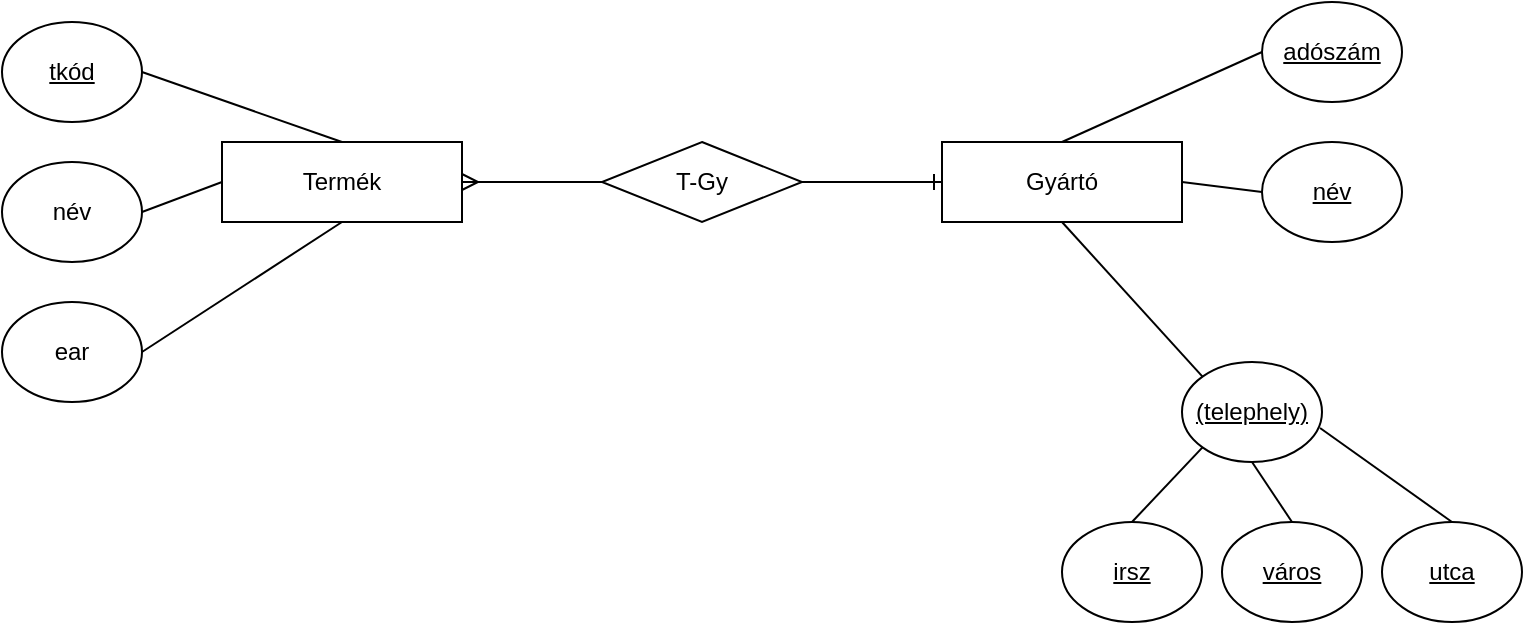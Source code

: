 <mxfile version="20.4.0" type="github">
  <diagram id="R2lEEEUBdFMjLlhIrx00" name="Page-1">
    <mxGraphModel dx="1422" dy="794" grid="1" gridSize="10" guides="1" tooltips="1" connect="1" arrows="1" fold="1" page="1" pageScale="1" pageWidth="850" pageHeight="1100" math="0" shadow="0" extFonts="Permanent Marker^https://fonts.googleapis.com/css?family=Permanent+Marker">
      <root>
        <mxCell id="0" />
        <mxCell id="1" parent="0" />
        <mxCell id="U9ikiV5P06atG0igZfnC-1" value="Termék" style="rounded=0;whiteSpace=wrap;html=1;" vertex="1" parent="1">
          <mxGeometry x="160" y="160" width="120" height="40" as="geometry" />
        </mxCell>
        <mxCell id="U9ikiV5P06atG0igZfnC-2" value="Gyártó" style="rounded=0;whiteSpace=wrap;html=1;" vertex="1" parent="1">
          <mxGeometry x="520" y="160" width="120" height="40" as="geometry" />
        </mxCell>
        <mxCell id="U9ikiV5P06atG0igZfnC-3" value="T-Gy" style="shape=rhombus;perimeter=rhombusPerimeter;whiteSpace=wrap;html=1;align=center;" vertex="1" parent="1">
          <mxGeometry x="350" y="160" width="100" height="40" as="geometry" />
        </mxCell>
        <mxCell id="U9ikiV5P06atG0igZfnC-4" value="" style="edgeStyle=entityRelationEdgeStyle;fontSize=12;html=1;endArrow=ERmany;rounded=0;entryX=1;entryY=0.5;entryDx=0;entryDy=0;exitX=0;exitY=0.5;exitDx=0;exitDy=0;" edge="1" parent="1" source="U9ikiV5P06atG0igZfnC-3" target="U9ikiV5P06atG0igZfnC-1">
          <mxGeometry width="100" height="100" relative="1" as="geometry">
            <mxPoint x="240" y="320" as="sourcePoint" />
            <mxPoint x="340" y="220" as="targetPoint" />
          </mxGeometry>
        </mxCell>
        <mxCell id="U9ikiV5P06atG0igZfnC-5" value="tkód" style="ellipse;whiteSpace=wrap;html=1;verticalAlign=middle;fontStyle=4" vertex="1" parent="1">
          <mxGeometry x="50" y="100" width="70" height="50" as="geometry" />
        </mxCell>
        <mxCell id="U9ikiV5P06atG0igZfnC-6" value="név" style="ellipse;whiteSpace=wrap;html=1;" vertex="1" parent="1">
          <mxGeometry x="50" y="170" width="70" height="50" as="geometry" />
        </mxCell>
        <mxCell id="U9ikiV5P06atG0igZfnC-7" value="ear" style="ellipse;whiteSpace=wrap;html=1;" vertex="1" parent="1">
          <mxGeometry x="50" y="240" width="70" height="50" as="geometry" />
        </mxCell>
        <mxCell id="U9ikiV5P06atG0igZfnC-8" value="" style="endArrow=none;html=1;rounded=0;exitX=1;exitY=0.5;exitDx=0;exitDy=0;entryX=0.5;entryY=0;entryDx=0;entryDy=0;" edge="1" parent="1" source="U9ikiV5P06atG0igZfnC-5" target="U9ikiV5P06atG0igZfnC-1">
          <mxGeometry relative="1" as="geometry">
            <mxPoint x="310" y="230" as="sourcePoint" />
            <mxPoint x="470" y="230" as="targetPoint" />
          </mxGeometry>
        </mxCell>
        <mxCell id="U9ikiV5P06atG0igZfnC-9" value="" style="endArrow=none;html=1;rounded=0;exitX=1;exitY=0.5;exitDx=0;exitDy=0;entryX=0;entryY=0.5;entryDx=0;entryDy=0;" edge="1" parent="1" source="U9ikiV5P06atG0igZfnC-6" target="U9ikiV5P06atG0igZfnC-1">
          <mxGeometry relative="1" as="geometry">
            <mxPoint x="310" y="230" as="sourcePoint" />
            <mxPoint x="470" y="230" as="targetPoint" />
          </mxGeometry>
        </mxCell>
        <mxCell id="U9ikiV5P06atG0igZfnC-10" value="" style="endArrow=none;html=1;rounded=0;exitX=1;exitY=0.5;exitDx=0;exitDy=0;entryX=0.5;entryY=1;entryDx=0;entryDy=0;" edge="1" parent="1" source="U9ikiV5P06atG0igZfnC-7" target="U9ikiV5P06atG0igZfnC-1">
          <mxGeometry relative="1" as="geometry">
            <mxPoint x="310" y="230" as="sourcePoint" />
            <mxPoint x="470" y="230" as="targetPoint" />
          </mxGeometry>
        </mxCell>
        <mxCell id="U9ikiV5P06atG0igZfnC-11" value="adószám" style="ellipse;whiteSpace=wrap;html=1;verticalAlign=middle;fontStyle=4" vertex="1" parent="1">
          <mxGeometry x="680" y="90" width="70" height="50" as="geometry" />
        </mxCell>
        <mxCell id="U9ikiV5P06atG0igZfnC-12" value="név" style="ellipse;whiteSpace=wrap;html=1;verticalAlign=middle;fontStyle=4" vertex="1" parent="1">
          <mxGeometry x="680" y="160" width="70" height="50" as="geometry" />
        </mxCell>
        <mxCell id="U9ikiV5P06atG0igZfnC-13" value="(telephely)" style="ellipse;whiteSpace=wrap;html=1;verticalAlign=middle;fontStyle=4" vertex="1" parent="1">
          <mxGeometry x="640" y="270" width="70" height="50" as="geometry" />
        </mxCell>
        <mxCell id="U9ikiV5P06atG0igZfnC-14" value="" style="endArrow=none;html=1;rounded=0;entryX=0;entryY=0.5;entryDx=0;entryDy=0;exitX=0.5;exitY=0;exitDx=0;exitDy=0;" edge="1" parent="1" source="U9ikiV5P06atG0igZfnC-2" target="U9ikiV5P06atG0igZfnC-11">
          <mxGeometry relative="1" as="geometry">
            <mxPoint x="310" y="230" as="sourcePoint" />
            <mxPoint x="470" y="230" as="targetPoint" />
          </mxGeometry>
        </mxCell>
        <mxCell id="U9ikiV5P06atG0igZfnC-15" value="" style="endArrow=none;html=1;rounded=0;entryX=0;entryY=0.5;entryDx=0;entryDy=0;exitX=1;exitY=0.5;exitDx=0;exitDy=0;" edge="1" parent="1" source="U9ikiV5P06atG0igZfnC-2" target="U9ikiV5P06atG0igZfnC-12">
          <mxGeometry relative="1" as="geometry">
            <mxPoint x="310" y="230" as="sourcePoint" />
            <mxPoint x="470" y="230" as="targetPoint" />
          </mxGeometry>
        </mxCell>
        <mxCell id="U9ikiV5P06atG0igZfnC-16" value="" style="endArrow=none;html=1;rounded=0;entryX=0;entryY=0;entryDx=0;entryDy=0;exitX=0.5;exitY=1;exitDx=0;exitDy=0;" edge="1" parent="1" source="U9ikiV5P06atG0igZfnC-2" target="U9ikiV5P06atG0igZfnC-13">
          <mxGeometry relative="1" as="geometry">
            <mxPoint x="310" y="230" as="sourcePoint" />
            <mxPoint x="470" y="230" as="targetPoint" />
          </mxGeometry>
        </mxCell>
        <mxCell id="U9ikiV5P06atG0igZfnC-17" value="" style="edgeStyle=entityRelationEdgeStyle;fontSize=12;html=1;endArrow=ERone;endFill=1;rounded=0;entryX=0;entryY=0.5;entryDx=0;entryDy=0;exitX=1;exitY=0.5;exitDx=0;exitDy=0;" edge="1" parent="1" source="U9ikiV5P06atG0igZfnC-3" target="U9ikiV5P06atG0igZfnC-2">
          <mxGeometry width="100" height="100" relative="1" as="geometry">
            <mxPoint x="375" y="290" as="sourcePoint" />
            <mxPoint x="475" y="190" as="targetPoint" />
          </mxGeometry>
        </mxCell>
        <mxCell id="U9ikiV5P06atG0igZfnC-19" value="irsz" style="ellipse;whiteSpace=wrap;html=1;verticalAlign=middle;fontStyle=4" vertex="1" parent="1">
          <mxGeometry x="580" y="350" width="70" height="50" as="geometry" />
        </mxCell>
        <mxCell id="U9ikiV5P06atG0igZfnC-20" value="város" style="ellipse;whiteSpace=wrap;html=1;verticalAlign=middle;fontStyle=4" vertex="1" parent="1">
          <mxGeometry x="660" y="350" width="70" height="50" as="geometry" />
        </mxCell>
        <mxCell id="U9ikiV5P06atG0igZfnC-21" value="utca" style="ellipse;whiteSpace=wrap;html=1;verticalAlign=middle;fontStyle=4" vertex="1" parent="1">
          <mxGeometry x="740" y="350" width="70" height="50" as="geometry" />
        </mxCell>
        <mxCell id="U9ikiV5P06atG0igZfnC-22" value="" style="endArrow=none;html=1;rounded=0;entryX=0.986;entryY=0.66;entryDx=0;entryDy=0;entryPerimeter=0;exitX=0.5;exitY=0;exitDx=0;exitDy=0;" edge="1" parent="1" source="U9ikiV5P06atG0igZfnC-21" target="U9ikiV5P06atG0igZfnC-13">
          <mxGeometry relative="1" as="geometry">
            <mxPoint x="340" y="410" as="sourcePoint" />
            <mxPoint x="500" y="410" as="targetPoint" />
          </mxGeometry>
        </mxCell>
        <mxCell id="U9ikiV5P06atG0igZfnC-23" value="" style="endArrow=none;html=1;rounded=0;entryX=0.5;entryY=0;entryDx=0;entryDy=0;exitX=0.5;exitY=1;exitDx=0;exitDy=0;" edge="1" parent="1" source="U9ikiV5P06atG0igZfnC-13" target="U9ikiV5P06atG0igZfnC-20">
          <mxGeometry relative="1" as="geometry">
            <mxPoint x="340" y="410" as="sourcePoint" />
            <mxPoint x="500" y="410" as="targetPoint" />
          </mxGeometry>
        </mxCell>
        <mxCell id="U9ikiV5P06atG0igZfnC-24" value="" style="endArrow=none;html=1;rounded=0;entryX=0.5;entryY=0;entryDx=0;entryDy=0;exitX=0;exitY=1;exitDx=0;exitDy=0;" edge="1" parent="1" source="U9ikiV5P06atG0igZfnC-13" target="U9ikiV5P06atG0igZfnC-19">
          <mxGeometry relative="1" as="geometry">
            <mxPoint x="340" y="410" as="sourcePoint" />
            <mxPoint x="500" y="410" as="targetPoint" />
          </mxGeometry>
        </mxCell>
      </root>
    </mxGraphModel>
  </diagram>
</mxfile>

